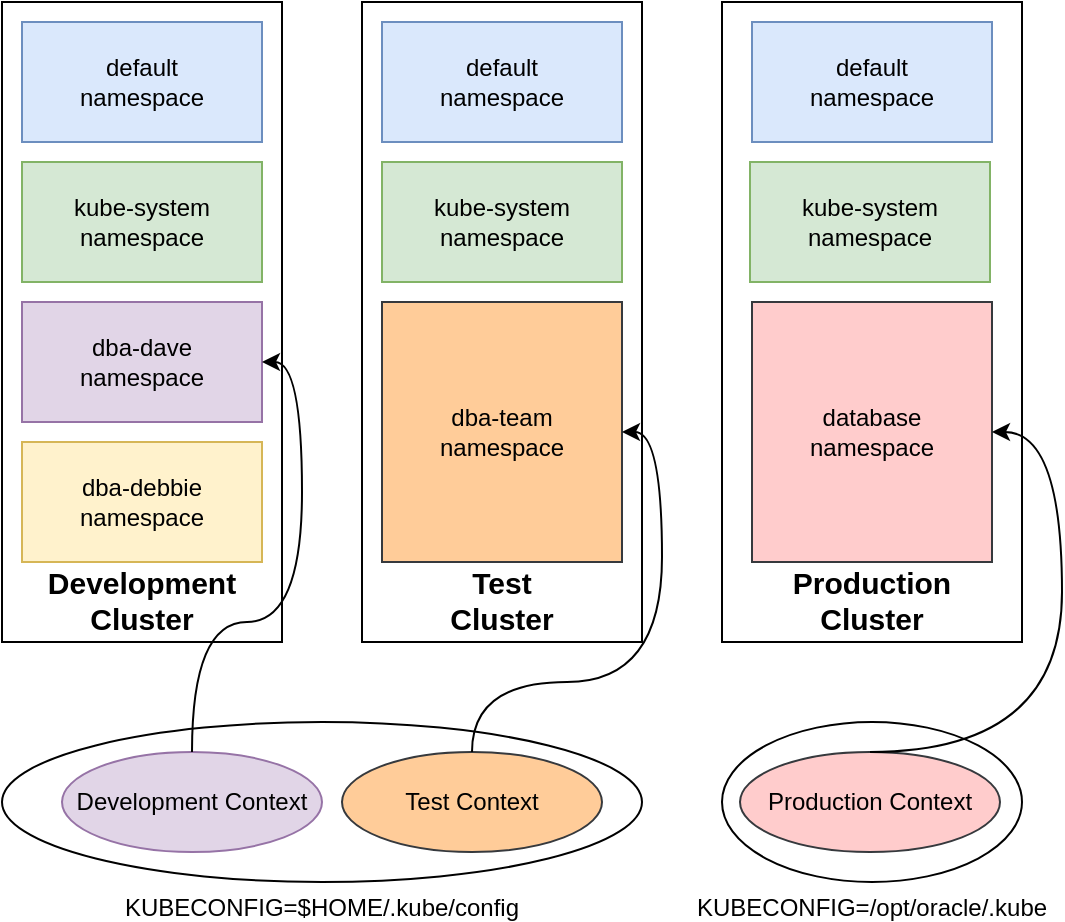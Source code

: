 <mxfile version="21.5.1" type="device">
  <diagram name="Page-1" id="CB2vEQH-WxeTMzOxPBG1">
    <mxGraphModel dx="1114" dy="854" grid="1" gridSize="10" guides="1" tooltips="1" connect="1" arrows="1" fold="1" page="1" pageScale="1" pageWidth="827" pageHeight="1169" math="0" shadow="0">
      <root>
        <mxCell id="0" />
        <mxCell id="1" parent="0" />
        <mxCell id="5qkUnV3F5SMfWiWBLubs-1" value="KUBECONFIG=$HOME/.kube/config" style="ellipse;whiteSpace=wrap;html=1;verticalAlign=bottom;spacingTop=0;spacingBottom=-22;" parent="1" vertex="1">
          <mxGeometry x="40" y="440" width="320" height="80" as="geometry" />
        </mxCell>
        <mxCell id="5qkUnV3F5SMfWiWBLubs-2" value="KUBECONFIG=/opt/oracle/.kube" style="ellipse;whiteSpace=wrap;html=1;verticalAlign=bottom;spacingBottom=-22;" parent="1" vertex="1">
          <mxGeometry x="400" y="440" width="150" height="80" as="geometry" />
        </mxCell>
        <mxCell id="5qkUnV3F5SMfWiWBLubs-5" value="Development Context" style="ellipse;whiteSpace=wrap;html=1;fillColor=#e1d5e7;strokeColor=#9673a6;" parent="1" vertex="1">
          <mxGeometry x="70" y="455" width="130" height="50" as="geometry" />
        </mxCell>
        <mxCell id="5qkUnV3F5SMfWiWBLubs-6" value="Production Context" style="ellipse;whiteSpace=wrap;html=1;fillColor=#ffcccc;strokeColor=#36393d;" parent="1" vertex="1">
          <mxGeometry x="409" y="455" width="130" height="50" as="geometry" />
        </mxCell>
        <mxCell id="5qkUnV3F5SMfWiWBLubs-7" value="Test Context" style="ellipse;whiteSpace=wrap;html=1;fillColor=#ffcc99;strokeColor=#36393d;" parent="1" vertex="1">
          <mxGeometry x="210" y="455" width="130" height="50" as="geometry" />
        </mxCell>
        <mxCell id="5qkUnV3F5SMfWiWBLubs-8" value="Development&lt;br style=&quot;font-size: 15px;&quot;&gt;Cluster" style="whiteSpace=wrap;html=1;verticalAlign=bottom;fontSize=15;fontStyle=1" parent="1" vertex="1">
          <mxGeometry x="40" y="80" width="140" height="320" as="geometry" />
        </mxCell>
        <mxCell id="5qkUnV3F5SMfWiWBLubs-9" value="Test&lt;br style=&quot;font-size: 15px;&quot;&gt;Cluster" style="whiteSpace=wrap;html=1;verticalAlign=bottom;fontSize=15;fontStyle=1" parent="1" vertex="1">
          <mxGeometry x="220" y="80" width="140" height="320" as="geometry" />
        </mxCell>
        <mxCell id="5qkUnV3F5SMfWiWBLubs-10" value="Production&lt;br style=&quot;font-size: 15px;&quot;&gt;Cluster" style="whiteSpace=wrap;html=1;verticalAlign=bottom;fontSize=15;fontStyle=1" parent="1" vertex="1">
          <mxGeometry x="400" y="80" width="150" height="320" as="geometry" />
        </mxCell>
        <mxCell id="5qkUnV3F5SMfWiWBLubs-11" value="default&lt;br&gt;namespace" style="whiteSpace=wrap;html=1;fillColor=#dae8fc;strokeColor=#6c8ebf;" parent="1" vertex="1">
          <mxGeometry x="50" y="90" width="120" height="60" as="geometry" />
        </mxCell>
        <mxCell id="5qkUnV3F5SMfWiWBLubs-12" value="default&lt;br&gt;namespace" style="whiteSpace=wrap;html=1;fillColor=#dae8fc;strokeColor=#6c8ebf;" parent="1" vertex="1">
          <mxGeometry x="230" y="90" width="120" height="60" as="geometry" />
        </mxCell>
        <mxCell id="5qkUnV3F5SMfWiWBLubs-13" value="default&lt;br&gt;namespace" style="whiteSpace=wrap;html=1;fillColor=#dae8fc;strokeColor=#6c8ebf;" parent="1" vertex="1">
          <mxGeometry x="415" y="90" width="120" height="60" as="geometry" />
        </mxCell>
        <mxCell id="5qkUnV3F5SMfWiWBLubs-14" value="kube-system&lt;br&gt;namespace" style="whiteSpace=wrap;html=1;fillColor=#d5e8d4;strokeColor=#82b366;" parent="1" vertex="1">
          <mxGeometry x="50" y="160" width="120" height="60" as="geometry" />
        </mxCell>
        <mxCell id="5qkUnV3F5SMfWiWBLubs-15" value="kube-system&lt;br&gt;namespace" style="whiteSpace=wrap;html=1;fillColor=#d5e8d4;strokeColor=#82b366;" parent="1" vertex="1">
          <mxGeometry x="230" y="160" width="120" height="60" as="geometry" />
        </mxCell>
        <mxCell id="5qkUnV3F5SMfWiWBLubs-16" value="kube-system&lt;br&gt;namespace" style="whiteSpace=wrap;html=1;fillColor=#d5e8d4;strokeColor=#82b366;" parent="1" vertex="1">
          <mxGeometry x="414" y="160" width="120" height="60" as="geometry" />
        </mxCell>
        <mxCell id="5qkUnV3F5SMfWiWBLubs-17" value="dba-dave&lt;br&gt;namespace" style="whiteSpace=wrap;html=1;fillColor=#e1d5e7;strokeColor=#9673a6;" parent="1" vertex="1">
          <mxGeometry x="50" y="230" width="120" height="60" as="geometry" />
        </mxCell>
        <mxCell id="5qkUnV3F5SMfWiWBLubs-18" value="dba-debbie&lt;br&gt;namespace" style="whiteSpace=wrap;html=1;fillColor=#fff2cc;strokeColor=#d6b656;" parent="1" vertex="1">
          <mxGeometry x="50" y="300" width="120" height="60" as="geometry" />
        </mxCell>
        <mxCell id="5qkUnV3F5SMfWiWBLubs-19" value="dba-team&lt;br&gt;namespace" style="whiteSpace=wrap;html=1;fillColor=#ffcc99;strokeColor=#36393d;" parent="1" vertex="1">
          <mxGeometry x="230" y="230" width="120" height="130" as="geometry" />
        </mxCell>
        <mxCell id="5qkUnV3F5SMfWiWBLubs-20" value="database&lt;br&gt;namespace" style="whiteSpace=wrap;html=1;fillColor=#ffcccc;strokeColor=#36393d;" parent="1" vertex="1">
          <mxGeometry x="415" y="230" width="120" height="130" as="geometry" />
        </mxCell>
        <mxCell id="5qkUnV3F5SMfWiWBLubs-23" style="edgeStyle=orthogonalEdgeStyle;orthogonalLoop=1;jettySize=auto;html=1;exitX=0.5;exitY=0;exitDx=0;exitDy=0;entryX=1;entryY=0.5;entryDx=0;entryDy=0;curved=1;" parent="1" source="5qkUnV3F5SMfWiWBLubs-6" target="5qkUnV3F5SMfWiWBLubs-20" edge="1">
          <mxGeometry relative="1" as="geometry">
            <Array as="points">
              <mxPoint x="570" y="455" />
              <mxPoint x="570" y="295" />
            </Array>
          </mxGeometry>
        </mxCell>
        <mxCell id="5qkUnV3F5SMfWiWBLubs-25" style="edgeStyle=orthogonalEdgeStyle;orthogonalLoop=1;jettySize=auto;html=1;exitX=0.5;exitY=0;exitDx=0;exitDy=0;entryX=1;entryY=0.5;entryDx=0;entryDy=0;curved=1;" parent="1" source="5qkUnV3F5SMfWiWBLubs-5" target="5qkUnV3F5SMfWiWBLubs-17" edge="1">
          <mxGeometry relative="1" as="geometry">
            <Array as="points">
              <mxPoint x="135" y="390" />
              <mxPoint x="190" y="390" />
              <mxPoint x="190" y="260" />
            </Array>
          </mxGeometry>
        </mxCell>
        <mxCell id="5qkUnV3F5SMfWiWBLubs-24" style="edgeStyle=orthogonalEdgeStyle;orthogonalLoop=1;jettySize=auto;html=1;exitX=0.5;exitY=0;exitDx=0;exitDy=0;entryX=1;entryY=0.5;entryDx=0;entryDy=0;curved=1;" parent="1" source="5qkUnV3F5SMfWiWBLubs-7" target="5qkUnV3F5SMfWiWBLubs-19" edge="1">
          <mxGeometry relative="1" as="geometry">
            <Array as="points">
              <mxPoint x="275" y="420" />
              <mxPoint x="370" y="420" />
              <mxPoint x="370" y="295" />
            </Array>
          </mxGeometry>
        </mxCell>
      </root>
    </mxGraphModel>
  </diagram>
</mxfile>
